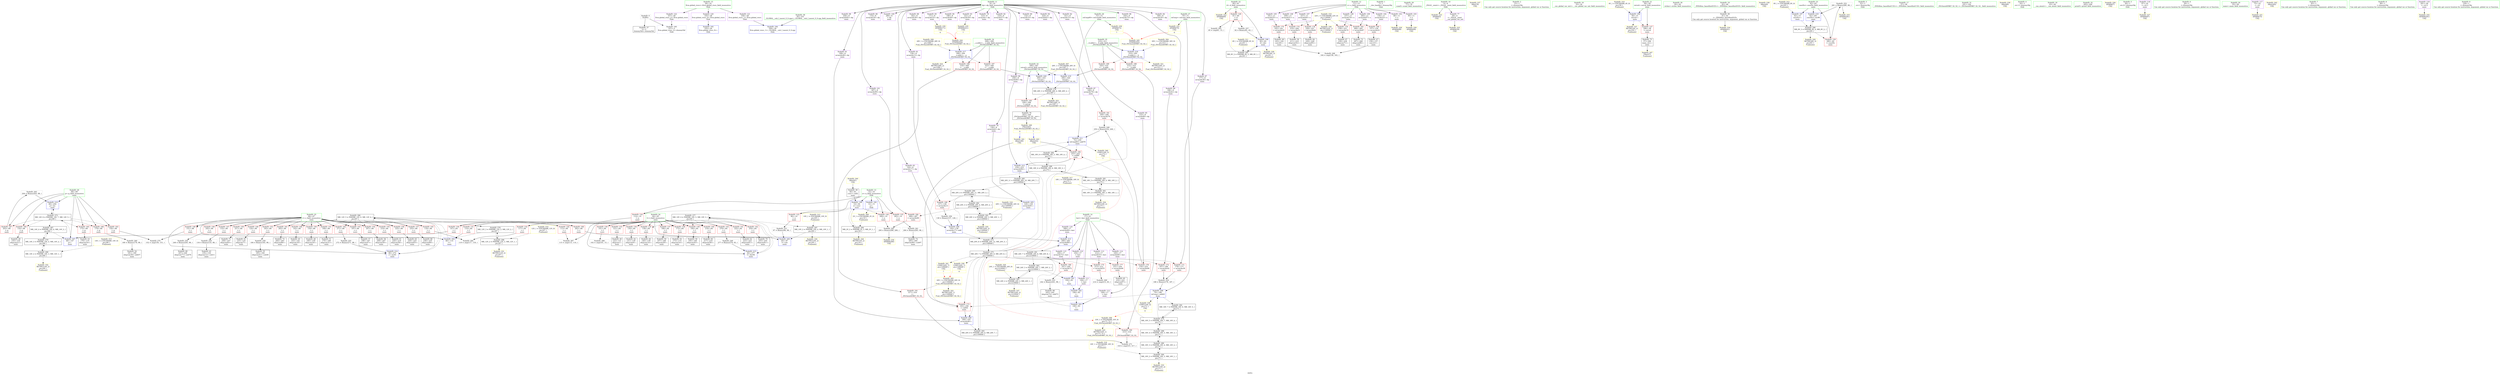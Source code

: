 digraph "SVFG" {
	label="SVFG";

	Node0x55af554c8840 [shape=record,color=grey,label="{NodeID: 0\nNullPtr}"];
	Node0x55af554c8840 -> Node0x55af554eb4c0[style=solid];
	Node0x55af554c8840 -> Node0x55af554ef830[style=solid];
	Node0x55af554fbc30 [shape=record,color=grey,label="{NodeID: 263\n204 = Binary(203, 98, )\n}"];
	Node0x55af554fbc30 -> Node0x55af554f0490[style=solid];
	Node0x55af554f4a20 [shape=record,color=red,label="{NodeID: 180\n241\<--240\n\<--arrayidx72\nmain\n}"];
	Node0x55af554f4a20 -> Node0x55af554fad30[style=solid];
	Node0x55af554ebee0 [shape=record,color=purple,label="{NodeID: 97\n248\<--8\narrayidx78\<--dp\nmain\n}"];
	Node0x55af554ebee0 -> Node0x55af554f4af0[style=solid];
	Node0x55af554ea150 [shape=record,color=green,label="{NodeID: 14\n17\<--21\nlast\<--last_field_insensitive\nGlob }"];
	Node0x55af554ea150 -> Node0x55af554ec970[style=solid];
	Node0x55af554ea150 -> Node0x55af554eca40[style=solid];
	Node0x55af554ea150 -> Node0x55af554ecb10[style=solid];
	Node0x55af554ea150 -> Node0x55af554ecbe0[style=solid];
	Node0x55af554ea150 -> Node0x55af554eccb0[style=solid];
	Node0x55af554ea150 -> Node0x55af554ecd80[style=solid];
	Node0x55af554ea150 -> Node0x55af554f1590[style=solid];
	Node0x55af555079e0 [shape=record,color=black,label="{NodeID: 277\nMR_10V_4 = PHI(MR_10V_5, MR_10V_3, )\npts\{65 \}\n}"];
	Node0x55af555079e0 -> Node0x55af554f2180[style=dashed];
	Node0x55af555079e0 -> Node0x55af554f2250[style=dashed];
	Node0x55af555079e0 -> Node0x55af554f2320[style=dashed];
	Node0x55af555079e0 -> Node0x55af554f23f0[style=dashed];
	Node0x55af555079e0 -> Node0x55af554f24c0[style=dashed];
	Node0x55af555079e0 -> Node0x55af554f2590[style=dashed];
	Node0x55af555079e0 -> Node0x55af554f2660[style=dashed];
	Node0x55af555079e0 -> Node0x55af554f2730[style=dashed];
	Node0x55af555079e0 -> Node0x55af554f2800[style=dashed];
	Node0x55af555079e0 -> Node0x55af554f28d0[style=dashed];
	Node0x55af555079e0 -> Node0x55af554f29a0[style=dashed];
	Node0x55af555079e0 -> Node0x55af554f2a70[style=dashed];
	Node0x55af555079e0 -> Node0x55af554f2b40[style=dashed];
	Node0x55af555079e0 -> Node0x55af554f2c10[style=dashed];
	Node0x55af555079e0 -> Node0x55af554f08a0[style=dashed];
	Node0x55af555079e0 -> Node0x55af5550e1e0[style=dashed];
	Node0x55af554ef730 [shape=record,color=blue,label="{NodeID: 194\n336\<--30\nllvm.global_ctors_1\<--_GLOBAL__sub_I_meret_0_0.cpp\nGlob }"];
	Node0x55af554eca40 [shape=record,color=purple,label="{NodeID: 111\n106\<--17\n\<--last\nmain\n}"];
	Node0x55af554eca40 -> Node0x55af554efe10[style=solid];
	Node0x55af554eac80 [shape=record,color=green,label="{NodeID: 28\n72\<--73\nref.tmp60\<--ref.tmp60_field_insensitive\nmain\n}"];
	Node0x55af554eac80 -> Node0x55af554f0560[style=solid];
	Node0x55af554eac80 -> Node0x55af554f9860[style=solid];
	Node0x55af5550bfe0 [shape=record,color=black,label="{NodeID: 291\nMR_24V_7 = PHI(MR_24V_8, MR_24V_6, )\npts\{210000 \}\n}"];
	Node0x55af5550bfe0 -> Node0x55af554f4610[style=dashed];
	Node0x55af5550bfe0 -> Node0x55af554f47b0[style=dashed];
	Node0x55af5550bfe0 -> Node0x55af554f4a20[style=dashed];
	Node0x55af5550bfe0 -> Node0x55af554f0700[style=dashed];
	Node0x55af5550bfe0 -> Node0x55af555097e0[style=dashed];
	Node0x55af554f02f0 [shape=record,color=blue,label="{NodeID: 208\n70\<--188\nref.tmp\<--add43\nmain\n}"];
	Node0x55af554f02f0 -> Node0x55af554f4470[style=dashed];
	Node0x55af554f02f0 -> Node0x55af5550c4e0[style=dashed];
	Node0x55af554f02f0 -> Node0x55af55513780[style=dashed];
	Node0x55af554f1d70 [shape=record,color=red,label="{NodeID: 125\n283\<--14\n\<--n\nmain\n}"];
	Node0x55af554f1d70 -> Node0x55af554fb930[style=solid];
	Node0x55af554eb930 [shape=record,color=black,label="{NodeID: 42\n131\<--130\nidxprom9\<--\nmain\n}"];
	Node0x55af55511000 [shape=record,color=yellow,style=double,label="{NodeID: 305\n20V_1 = ENCHI(MR_20V_0)\npts\{100000 \}\nFun[_ZSt3minIiERKT_S2_S2_]}"];
	Node0x55af55511000 -> Node0x55af554f5310[style=dashed];
	Node0x55af55511000 -> Node0x55af55512950[style=dashed];
	Node0x55af554f0e50 [shape=record,color=yellow,style=double,label="{NodeID: 222\nAPARM(60)\nCS[]}"];
	Node0x55af554f28d0 [shape=record,color=red,label="{NodeID: 139\n194\<--64\n\<--l\nmain\n}"];
	Node0x55af554f28d0 -> Node0x55af554ed4b0[style=solid];
	Node0x55af554ed4b0 [shape=record,color=black,label="{NodeID: 56\n195\<--194\nidxprom45\<--\nmain\n}"];
	Node0x55af55511c70 [shape=record,color=yellow,style=double,label="{NodeID: 319\n22V_1 = ENCHI(MR_22V_0)\npts\{130000 \}\nFun[main]}"];
	Node0x55af55511c70 -> Node0x55af554f4130[style=dashed];
	Node0x55af55511c70 -> Node0x55af554f4200[style=dashed];
	Node0x55af55511c70 -> Node0x55af554f4540[style=dashed];
	Node0x55af55511c70 -> Node0x55af554f46e0[style=dashed];
	Node0x55af55511c70 -> Node0x55af554f4950[style=dashed];
	Node0x55af55511c70 -> Node0x55af554f4c90[style=dashed];
	Node0x55af55511c70 -> Node0x55af555135c0[style=dashed];
	Node0x55af554f9860 [shape=record,color=yellow,style=double,label="{NodeID: 236\nAPARM(72)\nCS[]|{<s0>7}}"];
	Node0x55af554f9860:s0 -> Node0x55af554f9ea0[style=solid,color=red];
	Node0x55af554f3430 [shape=record,color=red,label="{NodeID: 153\n197\<--66\n\<--r\nmain\n}"];
	Node0x55af554f3430 -> Node0x55af554ed580[style=solid];
	Node0x55af554ee010 [shape=record,color=black,label="{NodeID: 70\n255\<--254\nidxprom81\<--\nmain\n}"];
	Node0x55af55513320 [shape=record,color=yellow,style=double,label="{NodeID: 333\nRETMU(16V_2)\npts\{71 \}\nFun[main]}"];
	Node0x55af554fa8b0 [shape=record,color=grey,label="{NodeID: 250\n246 = Binary(245, 98, )\n}"];
	Node0x55af554fa8b0 -> Node0x55af554edf40[style=solid];
	Node0x55af554f3f90 [shape=record,color=red,label="{NodeID: 167\n203\<--68\n\<--p\nmain\n}"];
	Node0x55af554f3f90 -> Node0x55af554fbc30[style=solid];
	Node0x55af554eeb70 [shape=record,color=purple,label="{NodeID: 84\n168\<--8\narrayidx30\<--dp\nmain\n}"];
	Node0x55af554cca60 [shape=record,color=green,label="{NodeID: 1\n7\<--1\n__dso_handle\<--dummyObj\nGlob }"];
	Node0x55af554fbdb0 [shape=record,color=grey,label="{NodeID: 264\n119 = cmp(117, 118, )\n}"];
	Node0x55af554f4af0 [shape=record,color=red,label="{NodeID: 181\n249\<--248\n\<--arrayidx78\nmain\n}"];
	Node0x55af554f4af0 -> Node0x55af554fa5b0[style=solid];
	Node0x55af554ebfb0 [shape=record,color=purple,label="{NodeID: 98\n256\<--8\narrayidx82\<--dp\nmain\n}"];
	Node0x55af554ea1e0 [shape=record,color=green,label="{NodeID: 15\n28\<--32\nllvm.global_ctors\<--llvm.global_ctors_field_insensitive\nGlob }"];
	Node0x55af554ea1e0 -> Node0x55af554f18d0[style=solid];
	Node0x55af554ea1e0 -> Node0x55af554f19d0[style=solid];
	Node0x55af554ea1e0 -> Node0x55af554f1ad0[style=solid];
	Node0x55af55507ee0 [shape=record,color=black,label="{NodeID: 278\nMR_12V_3 = PHI(MR_12V_5, MR_12V_2, )\npts\{67 \}\n}"];
	Node0x55af55507ee0 -> Node0x55af554effb0[style=dashed];
	Node0x55af55507ee0 -> Node0x55af5550e6e0[style=dashed];
	Node0x55af554ef830 [shape=record,color=blue, style = dotted,label="{NodeID: 195\n337\<--3\nllvm.global_ctors_2\<--dummyVal\nGlob }"];
	Node0x55af554ecb10 [shape=record,color=purple,label="{NodeID: 112\n108\<--17\n\<--last\nmain\n}"];
	Node0x55af554ecb10 -> Node0x55af554efee0[style=solid];
	Node0x55af554ead50 [shape=record,color=green,label="{NodeID: 29\n77\<--78\nscanf\<--scanf_field_insensitive\n}"];
	Node0x55af5550c4e0 [shape=record,color=black,label="{NodeID: 292\nMR_16V_7 = PHI(MR_16V_6, MR_16V_5, )\npts\{71 \}\n}"];
	Node0x55af5550c4e0 -> Node0x55af55506ae0[style=dashed];
	Node0x55af554f03c0 [shape=record,color=blue,label="{NodeID: 209\n199\<--193\narrayidx48\<--\nmain\n}"];
	Node0x55af554f03c0 -> Node0x55af5550c9e0[style=dashed];
	Node0x55af554f1e40 [shape=record,color=red,label="{NodeID: 126\n289\<--14\n\<--n\nmain\n}"];
	Node0x55af554f1e40 -> Node0x55af554fbab0[style=solid];
	Node0x55af554eba00 [shape=record,color=black,label="{NodeID: 43\n135\<--134\nidxprom12\<--sub11\nmain\n}"];
	Node0x55af555110e0 [shape=record,color=yellow,style=double,label="{NodeID: 306\n33V_1 = ENCHI(MR_33V_0)\npts\{71 73 \}\nFun[_ZSt3minIiERKT_S2_S2_]}"];
	Node0x55af555110e0 -> Node0x55af554f5240[style=dashed];
	Node0x55af555110e0 -> Node0x55af55512bf0[style=dashed];
	Node0x55af554f0f20 [shape=record,color=yellow,style=double,label="{NodeID: 223\nAPARM(4)\nCS[]}"];
	Node0x55af554f29a0 [shape=record,color=red,label="{NodeID: 140\n216\<--64\n\<--l\nmain\n}"];
	Node0x55af554f29a0 -> Node0x55af554ed7f0[style=solid];
	Node0x55af554ed580 [shape=record,color=black,label="{NodeID: 57\n198\<--197\nidxprom47\<--\nmain\n}"];
	Node0x55af55511d50 [shape=record,color=yellow,style=double,label="{NodeID: 320\n24V_1 = ENCHI(MR_24V_0)\npts\{210000 \}\nFun[main]}"];
	Node0x55af55511d50 -> Node0x55af5550ffe0[style=dashed];
	Node0x55af554f9930 [shape=record,color=yellow,style=double,label="{NodeID: 237\nARet(76)\nCS[]}"];
	Node0x55af554f3500 [shape=record,color=red,label="{NodeID: 154\n207\<--66\n\<--r\nmain\n}"];
	Node0x55af554f3500 -> Node0x55af554ed650[style=solid];
	Node0x55af554ee0e0 [shape=record,color=black,label="{NodeID: 71\n258\<--257\nidxprom83\<--\nmain\n}"];
	Node0x55af55513400 [shape=record,color=yellow,style=double,label="{NodeID: 334\nRETMU(18V_2)\npts\{73 \}\nFun[main]}"];
	Node0x55af554faa30 [shape=record,color=grey,label="{NodeID: 251\n97 = Binary(96, 98, )\n}"];
	Node0x55af554faa30 -> Node0x55af554efc70[style=solid];
	Node0x55af554f4060 [shape=record,color=red,label="{NodeID: 168\n137\<--136\n\<--arrayidx13\nmain\n}"];
	Node0x55af554f4060 -> Node0x55af554fb1b0[style=solid];
	Node0x55af554eec40 [shape=record,color=purple,label="{NodeID: 85\n171\<--8\narrayidx32\<--dp\nmain\n}"];
	Node0x55af554eec40 -> Node0x55af554f9400[style=solid];
	Node0x55af554ccaf0 [shape=record,color=green,label="{NodeID: 2\n15\<--1\n\<--dummyObj\nCan only get source location for instruction, argument, global var or function.}"];
	Node0x55af554fbf30 [shape=record,color=grey,label="{NodeID: 265\n85 = cmp(81, 15, )\n}"];
	Node0x55af554f4bc0 [shape=record,color=red,label="{NodeID: 182\n253\<--252\n\<--call80\nmain\n}"];
	Node0x55af554f4bc0 -> Node0x55af554f0630[style=solid];
	Node0x55af554ec080 [shape=record,color=purple,label="{NodeID: 99\n259\<--8\narrayidx84\<--dp\nmain\n}"];
	Node0x55af554ec080 -> Node0x55af554f0630[style=solid];
	Node0x55af554ea270 [shape=record,color=green,label="{NodeID: 16\n33\<--34\n__cxx_global_var_init\<--__cxx_global_var_init_field_insensitive\n}"];
	Node0x55af555083e0 [shape=record,color=black,label="{NodeID: 279\nMR_14V_3 = PHI(MR_14V_4, MR_14V_2, )\npts\{69 \}\n}"];
	Node0x55af555083e0 -> Node0x55af5550abe0[style=dashed];
	Node0x55af555083e0 -> Node0x55af5550ebe0[style=dashed];
	Node0x55af554ef930 [shape=record,color=blue,label="{NodeID: 196\n58\<--15\nretval\<--\nmain\n}"];
	Node0x55af554ef930 -> Node0x55af554f1f10[style=dashed];
	Node0x55af554ef930 -> Node0x55af55512de0[style=dashed];
	Node0x55af554ecbe0 [shape=record,color=purple,label="{NodeID: 113\n212\<--17\narrayidx53\<--last\nmain\n}"];
	Node0x55af554ecbe0 -> Node0x55af554f4610[style=solid];
	Node0x55af554eae50 [shape=record,color=green,label="{NodeID: 30\n92\<--93\nstrlen\<--strlen_field_insensitive\n}"];
	Node0x55af5550c9e0 [shape=record,color=black,label="{NodeID: 293\nMR_20V_9 = PHI(MR_20V_8, MR_20V_7, )\npts\{100000 \}\n}"];
	Node0x55af5550c9e0 -> Node0x55af55506fe0[style=dashed];
	Node0x55af554f0490 [shape=record,color=blue,label="{NodeID: 210\n68\<--204\np\<--inc\nmain\n}"];
	Node0x55af554f0490 -> Node0x55af555065e0[style=dashed];
	Node0x55af554f1f10 [shape=record,color=red,label="{NodeID: 127\n296\<--58\n\<--retval\nmain\n}"];
	Node0x55af554f1f10 -> Node0x55af554ee420[style=solid];
	Node0x55af554ebad0 [shape=record,color=black,label="{NodeID: 44\n140\<--139\nidxprom14\<--\nmain\n}"];
	Node0x55af555111c0 [shape=record,color=yellow,style=double,label="{NodeID: 307\n26V_1 = ENCHI(MR_26V_0)\npts\{307 \}\nFun[_ZSt3minIiERKT_S2_S2_]}"];
	Node0x55af555111c0 -> Node0x55af554f0be0[style=dashed];
	Node0x55af555111c0 -> Node0x55af554f0cb0[style=dashed];
	Node0x55af554f0ff0 [shape=record,color=yellow,style=double,label="{NodeID: 224\nAPARM(41)\nCS[]}"];
	Node0x55af554f2a70 [shape=record,color=red,label="{NodeID: 141\n222\<--64\n\<--l\nmain\n}"];
	Node0x55af554f2a70 -> Node0x55af554ed990[style=solid];
	Node0x55af554ed650 [shape=record,color=black,label="{NodeID: 58\n208\<--207\nidxprom50\<--\nmain\n}"];
	Node0x55af55511e30 [shape=record,color=yellow,style=double,label="{NodeID: 321\nRETMU(30V_2)\npts\{311 \}\nFun[_ZSt3minIiERKT_S2_S2_]}"];
	Node0x55af554f99c0 [shape=record,color=yellow,style=double,label="{NodeID: 238\nARet(40)\nCS[]}"];
	Node0x55af554f35d0 [shape=record,color=red,label="{NodeID: 155\n219\<--66\n\<--r\nmain\n}"];
	Node0x55af554f35d0 -> Node0x55af554ed8c0[style=solid];
	Node0x55af554ee1b0 [shape=record,color=black,label="{NodeID: 72\n264\<--263\nidxprom86\<--\nmain\n}"];
	Node0x55af555134e0 [shape=record,color=yellow,style=double,label="{NodeID: 335\nRETMU(20V_2)\npts\{100000 \}\nFun[main]}"];
	Node0x55af554fabb0 [shape=record,color=grey,label="{NodeID: 252\n281 = Binary(280, 98, )\n}"];
	Node0x55af554fabb0 -> Node0x55af554f0970[style=solid];
	Node0x55af554fabb0 -> Node0x55af554f95f0[style=solid];
	Node0x55af554f4130 [shape=record,color=red,label="{NodeID: 169\n157\<--156\n\<--arrayidx22\nmain\n}"];
	Node0x55af554f4130 -> Node0x55af554ebd40[style=solid];
	Node0x55af554eed10 [shape=record,color=purple,label="{NodeID: 86\n174\<--8\narrayidx34\<--dp\nmain\n}"];
	Node0x55af554cc880 [shape=record,color=green,label="{NodeID: 3\n22\<--1\n.str\<--dummyObj\nGlob }"];
	Node0x55af554fc0b0 [shape=record,color=grey,label="{NodeID: 266\n102 = cmp(101, 15, )\n}"];
	Node0x55af554f4c90 [shape=record,color=red,label="{NodeID: 183\n266\<--265\n\<--arrayidx87\nmain\n}"];
	Node0x55af554f4c90 -> Node0x55af554ee280[style=solid];
	Node0x55af554ec150 [shape=record,color=purple,label="{NodeID: 100\n286\<--8\n\<--dp\nmain\n}"];
	Node0x55af554ea300 [shape=record,color=green,label="{NodeID: 17\n37\<--38\n_ZNSt8ios_base4InitC1Ev\<--_ZNSt8ios_base4InitC1Ev_field_insensitive\n}"];
	Node0x55af555088e0 [shape=record,color=black,label="{NodeID: 280\nMR_16V_3 = PHI(MR_16V_4, MR_16V_2, )\npts\{71 \}\n}"];
	Node0x55af555088e0 -> Node0x55af5550b0e0[style=dashed];
	Node0x55af555088e0 -> Node0x55af5550f0e0[style=dashed];
	Node0x55af554efa00 [shape=record,color=blue,label="{NodeID: 197\n62\<--15\ncaseNo\<--\nmain\n}"];
	Node0x55af554efa00 -> Node0x55af5550dce0[style=dashed];
	Node0x55af554eccb0 [shape=record,color=purple,label="{NodeID: 114\n230\<--17\narrayidx66\<--last\nmain\n}"];
	Node0x55af554eccb0 -> Node0x55af554f47b0[style=solid];
	Node0x55af554eaf50 [shape=record,color=green,label="{NodeID: 31\n191\<--192\n_ZSt3minIiERKT_S2_S2_\<--_ZSt3minIiERKT_S2_S2__field_insensitive\n}"];
	Node0x55af5550cee0 [shape=record,color=black,label="{NodeID: 294\nMR_2V_2 = PHI(MR_2V_3, MR_2V_1, )\npts\{16 \}\n}"];
	Node0x55af5550cee0 -> Node0x55af554efba0[style=dashed];
	Node0x55af5550cee0 -> Node0x55af55512cd0[style=dashed];
	Node0x55af554f0560 [shape=record,color=blue,label="{NodeID: 211\n72\<--250\nref.tmp60\<--add79\nmain\n}"];
	Node0x55af554f0560 -> Node0x55af554f4bc0[style=dashed];
	Node0x55af554f0560 -> Node0x55af55509ce0[style=dashed];
	Node0x55af554f0560 -> Node0x55af555139c0[style=dashed];
	Node0x55af554f1fe0 [shape=record,color=red,label="{NodeID: 128\n81\<--60\n\<--d\nmain\n}"];
	Node0x55af554f1fe0 -> Node0x55af554fb330[style=solid];
	Node0x55af554f1fe0 -> Node0x55af554fbf30[style=solid];
	Node0x55af554ebba0 [shape=record,color=black,label="{NodeID: 45\n143\<--142\nidxprom16\<--\nmain\n}"];
	Node0x55af555112a0 [shape=record,color=yellow,style=double,label="{NodeID: 308\n28V_1 = ENCHI(MR_28V_0)\npts\{309 \}\nFun[_ZSt3minIiERKT_S2_S2_]}"];
	Node0x55af555112a0 -> Node0x55af554f0a40[style=dashed];
	Node0x55af554f10c0 [shape=record,color=yellow,style=double,label="{NodeID: 225\nAPARM(39)\nCS[]}"];
	Node0x55af554f2b40 [shape=record,color=red,label="{NodeID: 142\n254\<--64\n\<--l\nmain\n}"];
	Node0x55af554f2b40 -> Node0x55af554ee010[style=solid];
	Node0x55af554ed720 [shape=record,color=black,label="{NodeID: 59\n211\<--210\nidxprom52\<--\nmain\n}"];
	Node0x55af55512950 [shape=record,color=yellow,style=double,label="{NodeID: 322\nRETMU(20V_1)\npts\{100000 \}\nFun[_ZSt3minIiERKT_S2_S2_]}"];
	Node0x55af554f9a50 [shape=record,color=yellow,style=double,label="{NodeID: 239\nARet(89)\nCS[]}"];
	Node0x55af554f36a0 [shape=record,color=red,label="{NodeID: 156\n225\<--66\n\<--r\nmain\n}"];
	Node0x55af554f36a0 -> Node0x55af554eda60[style=solid];
	Node0x55af554ee280 [shape=record,color=black,label="{NodeID: 73\n267\<--266\nidxprom88\<--\nmain\n}"];
	Node0x55af555135c0 [shape=record,color=yellow,style=double,label="{NodeID: 336\nRETMU(22V_1)\npts\{130000 \}\nFun[main]}"];
	Node0x55af554fad30 [shape=record,color=grey,label="{NodeID: 253\n242 = Binary(241, 98, )\n}"];
	Node0x55af554fad30 -> Node0x55af554ede70[style=solid];
	Node0x55af554f4200 [shape=record,color=red,label="{NodeID: 170\n162\<--161\n\<--arrayidx25\nmain\n}"];
	Node0x55af554f4200 -> Node0x55af554ecf00[style=solid];
	Node0x55af554eede0 [shape=record,color=purple,label="{NodeID: 87\n177\<--8\narrayidx36\<--dp\nmain\n}"];
	Node0x55af554eede0 -> Node0x55af554f42d0[style=solid];
	Node0x55af554cc910 [shape=record,color=green,label="{NodeID: 4\n24\<--1\n.str.1\<--dummyObj\nGlob }"];
	Node0x55af554fc230 [shape=record,color=grey,label="{NodeID: 267\n115 = cmp(113, 114, )\n}"];
	Node0x55af554f4d60 [shape=record,color=red,label="{NodeID: 184\n288\<--287\n\<--arrayidx99\nmain\n}"];
	Node0x55af554f4d60 -> Node0x55af554fbab0[style=solid];
	Node0x55af554ec220 [shape=record,color=purple,label="{NodeID: 101\n287\<--8\narrayidx99\<--dp\nmain\n}"];
	Node0x55af554ec220 -> Node0x55af554f4d60[style=solid];
	Node0x55af554ea3d0 [shape=record,color=green,label="{NodeID: 18\n43\<--44\n__cxa_atexit\<--__cxa_atexit_field_insensitive\n}"];
	Node0x55af55508de0 [shape=record,color=black,label="{NodeID: 281\nMR_18V_3 = PHI(MR_18V_4, MR_18V_2, )\npts\{73 \}\n}"];
	Node0x55af55508de0 -> Node0x55af5550b5e0[style=dashed];
	Node0x55af55508de0 -> Node0x55af5550f5e0[style=dashed];
	Node0x55af554efad0 [shape=record,color=blue,label="{NodeID: 198\n60\<--82\nd\<--dec\nmain\n}"];
	Node0x55af554efad0 -> Node0x55af5550dbf0[style=dashed];
	Node0x55af554efad0 -> Node0x55af55512ec0[style=dashed];
	Node0x55af554ecd80 [shape=record,color=purple,label="{NodeID: 115\n240\<--17\narrayidx72\<--last\nmain\n}"];
	Node0x55af554ecd80 -> Node0x55af554f4a20[style=solid];
	Node0x55af554eb050 [shape=record,color=green,label="{NodeID: 32\n293\<--294\nprintf\<--printf_field_insensitive\n}"];
	Node0x55af5550dbf0 [shape=record,color=black,label="{NodeID: 295\nMR_6V_2 = PHI(MR_6V_3, MR_6V_1, )\npts\{61 \}\n}"];
	Node0x55af5550dbf0 -> Node0x55af554f1fe0[style=dashed];
	Node0x55af5550dbf0 -> Node0x55af554efad0[style=dashed];
	Node0x55af554f0630 [shape=record,color=blue,label="{NodeID: 212\n259\<--253\narrayidx84\<--\nmain\n}"];
	Node0x55af554f0630 -> Node0x55af5550a1e0[style=dashed];
	Node0x55af554f20b0 [shape=record,color=red,label="{NodeID: 129\n280\<--62\n\<--caseNo\nmain\n}"];
	Node0x55af554f20b0 -> Node0x55af554fabb0[style=solid];
	Node0x55af554ebc70 [shape=record,color=black,label="{NodeID: 46\n155\<--154\nidxprom21\<--\nmain\n}"];
	Node0x55af55511380 [shape=record,color=yellow,style=double,label="{NodeID: 309\n2V_1 = ENCHI(MR_2V_0)\npts\{16 \}\nFun[main]}"];
	Node0x55af55511380 -> Node0x55af5550cee0[style=dashed];
	Node0x55af554f1190 [shape=record,color=yellow,style=double,label="{NodeID: 226\nAPARM(7)\nCS[]}"];
	Node0x55af554f2c10 [shape=record,color=red,label="{NodeID: 143\n276\<--64\n\<--l\nmain\n}"];
	Node0x55af554f2c10 -> Node0x55af554fa730[style=solid];
	Node0x55af554ed7f0 [shape=record,color=black,label="{NodeID: 60\n217\<--216\nidxprom56\<--\nmain\n}"];
	Node0x55af55512a30 [shape=record,color=yellow,style=double,label="{NodeID: 323\nRETMU(26V_3)\npts\{307 \}\nFun[_ZSt3minIiERKT_S2_S2_]}"];
	Node0x55af554f9ae0 [shape=record,color=yellow,style=double,label="{NodeID: 240\nARet(91)\nCS[]}"];
	Node0x55af554f9ae0 -> Node0x55af554eb6c0[style=solid];
	Node0x55af554f3770 [shape=record,color=red,label="{NodeID: 157\n235\<--66\n\<--r\nmain\n}"];
	Node0x55af554f3770 -> Node0x55af554edcd0[style=solid];
	Node0x55af554ee350 [shape=record,color=black,label="{NodeID: 74\n285\<--284\nidxprom98\<--sub97\nmain\n}"];
	Node0x55af555136a0 [shape=record,color=yellow,style=double,label="{NodeID: 337\nRETMU(24V_2)\npts\{210000 \}\nFun[main]}"];
	Node0x55af554faeb0 [shape=record,color=grey,label="{NodeID: 254\n188 = Binary(178, 187, )\n}"];
	Node0x55af554faeb0 -> Node0x55af554f02f0[style=solid];
	Node0x55af554f42d0 [shape=record,color=red,label="{NodeID: 171\n178\<--177\n\<--arrayidx36\nmain\n}"];
	Node0x55af554f42d0 -> Node0x55af554faeb0[style=solid];
	Node0x55af554eeeb0 [shape=record,color=purple,label="{NodeID: 88\n182\<--8\narrayidx39\<--dp\nmain\n}"];
	Node0x55af554ccbb0 [shape=record,color=green,label="{NodeID: 5\n26\<--1\n.str.2\<--dummyObj\nGlob }"];
	Node0x55af554fc3b0 [shape=record,color=grey,label="{NodeID: 268\n164 = cmp(158, 163, )\n}"];
	Node0x55af554f4e30 [shape=record,color=red,label="{NodeID: 185\n326\<--306\n\<--retval\n_ZSt3minIiERKT_S2_S2_\n}"];
	Node0x55af554f4e30 -> Node0x55af554ee4f0[style=solid];
	Node0x55af554ec2f0 [shape=record,color=purple,label="{NodeID: 102\n88\<--11\n\<--s\nmain\n}"];
	Node0x55af554ec2f0 -> Node0x55af554f1330[style=solid];
	Node0x55af554ea4d0 [shape=record,color=green,label="{NodeID: 19\n42\<--48\n_ZNSt8ios_base4InitD1Ev\<--_ZNSt8ios_base4InitD1Ev_field_insensitive\n}"];
	Node0x55af554ea4d0 -> Node0x55af554eb5c0[style=solid];
	Node0x55af555092e0 [shape=record,color=black,label="{NodeID: 282\nMR_20V_3 = PHI(MR_20V_4, MR_20V_2, )\npts\{100000 \}\n}"];
	Node0x55af555092e0 -> Node0x55af554f4d60[style=dashed];
	Node0x55af555092e0 -> Node0x55af5550bae0[style=dashed];
	Node0x55af555092e0 -> Node0x55af5550fae0[style=dashed];
	Node0x55af554efba0 [shape=record,color=blue,label="{NodeID: 199\n14\<--94\nn\<--conv\nmain\n}"];
	Node0x55af554efba0 -> Node0x55af554f1bd0[style=dashed];
	Node0x55af554efba0 -> Node0x55af554f1ca0[style=dashed];
	Node0x55af554efba0 -> Node0x55af554f1d70[style=dashed];
	Node0x55af554efba0 -> Node0x55af554f1e40[style=dashed];
	Node0x55af554efba0 -> Node0x55af5550cee0[style=dashed];
	Node0x55af554f1590 [shape=record,color=purple,label="{NodeID: 116\n268\<--17\narrayidx89\<--last\nmain\n}"];
	Node0x55af554f1590 -> Node0x55af554f0700[style=solid];
	Node0x55af554eb150 [shape=record,color=green,label="{NodeID: 33\n306\<--307\nretval\<--retval_field_insensitive\n_ZSt3minIiERKT_S2_S2_\n}"];
	Node0x55af554eb150 -> Node0x55af554f4e30[style=solid];
	Node0x55af554eb150 -> Node0x55af554f0be0[style=solid];
	Node0x55af554eb150 -> Node0x55af554f0cb0[style=solid];
	Node0x55af5550dce0 [shape=record,color=black,label="{NodeID: 296\nMR_8V_3 = PHI(MR_8V_4, MR_8V_2, )\npts\{63 \}\n}"];
	Node0x55af5550dce0 -> Node0x55af554f20b0[style=dashed];
	Node0x55af5550dce0 -> Node0x55af554f0970[style=dashed];
	Node0x55af5550dce0 -> Node0x55af55512fa0[style=dashed];
	Node0x55af554f0700 [shape=record,color=blue,label="{NodeID: 213\n268\<--262\narrayidx89\<--\nmain\n}"];
	Node0x55af554f0700 -> Node0x55af5550bfe0[style=dashed];
	Node0x55af554f2180 [shape=record,color=red,label="{NodeID: 130\n101\<--64\n\<--l\nmain\n}"];
	Node0x55af554f2180 -> Node0x55af554fc0b0[style=solid];
	Node0x55af554ebd40 [shape=record,color=black,label="{NodeID: 47\n158\<--157\nconv23\<--\nmain\n}"];
	Node0x55af554ebd40 -> Node0x55af554fc3b0[style=solid];
	Node0x55af55511490 [shape=record,color=yellow,style=double,label="{NodeID: 310\n4V_1 = ENCHI(MR_4V_0)\npts\{59 \}\nFun[main]}"];
	Node0x55af55511490 -> Node0x55af554ef930[style=dashed];
	Node0x55af554f1260 [shape=record,color=yellow,style=double,label="{NodeID: 227\nAPARM(87)\nCS[]}"];
	Node0x55af554f2ce0 [shape=record,color=red,label="{NodeID: 144\n113\<--66\n\<--r\nmain\n}"];
	Node0x55af554f2ce0 -> Node0x55af554fc230[style=solid];
	Node0x55af554ed8c0 [shape=record,color=black,label="{NodeID: 61\n220\<--219\nidxprom58\<--\nmain\n}"];
	Node0x55af55512b10 [shape=record,color=yellow,style=double,label="{NodeID: 324\nRETMU(28V_2)\npts\{309 \}\nFun[_ZSt3minIiERKT_S2_S2_]}"];
	Node0x55af554f9b70 [shape=record,color=yellow,style=double,label="{NodeID: 241\nARet(190)\nCS[]}"];
	Node0x55af554f9b70 -> Node0x55af554f4470[style=solid];
	Node0x55af554f3840 [shape=record,color=red,label="{NodeID: 158\n245\<--66\n\<--r\nmain\n}"];
	Node0x55af554f3840 -> Node0x55af554fa8b0[style=solid];
	Node0x55af554ee420 [shape=record,color=black,label="{NodeID: 75\n57\<--296\nmain_ret\<--\nmain\n}"];
	Node0x55af554ee420 -> Node0x55af554fa4f0[style=solid];
	Node0x55af55513780 [shape=record,color=yellow,style=double,label="{NodeID: 338\nCSMU(16V_6)\npts\{71 \}\nCS[]|{<s0>6}}"];
	Node0x55af55513780:s0 -> Node0x55af555110e0[style=dashed,color=red];
	Node0x55af554fb030 [shape=record,color=grey,label="{NodeID: 255\n272 = Binary(271, 98, )\n}"];
	Node0x55af554fb030 -> Node0x55af554f07d0[style=solid];
	Node0x55af554f43a0 [shape=record,color=red,label="{NodeID: 172\n187\<--186\n\<--arrayidx42\nmain\n}"];
	Node0x55af554f43a0 -> Node0x55af554faeb0[style=solid];
	Node0x55af554eef80 [shape=record,color=purple,label="{NodeID: 89\n186\<--8\narrayidx42\<--dp\nmain\n}"];
	Node0x55af554eef80 -> Node0x55af554f43a0[style=solid];
	Node0x55af554ccc40 [shape=record,color=green,label="{NodeID: 6\n29\<--1\n\<--dummyObj\nCan only get source location for instruction, argument, global var or function.}"];
	Node0x55af554fc530 [shape=record,color=grey,label="{NodeID: 269\n214 = cmp(213, 83, )\n}"];
	Node0x55af554f4f00 [shape=record,color=red,label="{NodeID: 186\n316\<--308\n\<--__a.addr\n_ZSt3minIiERKT_S2_S2_\n}"];
	Node0x55af554f4f00 -> Node0x55af554f5310[style=solid];
	Node0x55af554ec3c0 [shape=record,color=purple,label="{NodeID: 103\n90\<--11\n\<--s\nmain\n}"];
	Node0x55af554ec3c0 -> Node0x55af554f1400[style=solid];
	Node0x55af554ea5d0 [shape=record,color=green,label="{NodeID: 20\n55\<--56\nmain\<--main_field_insensitive\n}"];
	Node0x55af555097e0 [shape=record,color=black,label="{NodeID: 283\nMR_24V_3 = PHI(MR_24V_7, MR_24V_2, )\npts\{210000 \}\n}"];
	Node0x55af555097e0 -> Node0x55af554efd40[style=dashed];
	Node0x55af555097e0 -> Node0x55af5550ffe0[style=dashed];
	Node0x55af554efc70 [shape=record,color=blue,label="{NodeID: 200\n64\<--97\nl\<--sub\nmain\n}"];
	Node0x55af554efc70 -> Node0x55af555079e0[style=dashed];
	Node0x55af554f1660 [shape=record,color=purple,label="{NodeID: 117\n75\<--22\n\<--.str\nmain\n}"];
	Node0x55af554f1660 -> Node0x55af554f0d80[style=solid];
	Node0x55af554eb220 [shape=record,color=green,label="{NodeID: 34\n308\<--309\n__a.addr\<--__a.addr_field_insensitive\n_ZSt3minIiERKT_S2_S2_\n}"];
	Node0x55af554eb220 -> Node0x55af554f4f00[style=solid];
	Node0x55af554eb220 -> Node0x55af554f4fd0[style=solid];
	Node0x55af554eb220 -> Node0x55af554f0a40[style=solid];
	Node0x55af5550e1e0 [shape=record,color=black,label="{NodeID: 297\nMR_10V_2 = PHI(MR_10V_4, MR_10V_1, )\npts\{65 \}\n}"];
	Node0x55af5550e1e0 -> Node0x55af554efc70[style=dashed];
	Node0x55af5550e1e0 -> Node0x55af55513080[style=dashed];
	Node0x55af554f07d0 [shape=record,color=blue,label="{NodeID: 214\n66\<--272\nr\<--inc91\nmain\n}"];
	Node0x55af554f07d0 -> Node0x55af5550a6e0[style=dashed];
	Node0x55af554f2250 [shape=record,color=red,label="{NodeID: 131\n110\<--64\n\<--l\nmain\n}"];
	Node0x55af554f2250 -> Node0x55af554effb0[style=solid];
	Node0x55af554ece30 [shape=record,color=black,label="{NodeID: 48\n160\<--159\nidxprom24\<--\nmain\n}"];
	Node0x55af55511570 [shape=record,color=yellow,style=double,label="{NodeID: 311\n6V_1 = ENCHI(MR_6V_0)\npts\{61 \}\nFun[main]}"];
	Node0x55af55511570 -> Node0x55af5550dbf0[style=dashed];
	Node0x55af554f1330 [shape=record,color=yellow,style=double,label="{NodeID: 228\nAPARM(88)\nCS[]}"];
	Node0x55af554f2db0 [shape=record,color=red,label="{NodeID: 145\n118\<--66\n\<--r\nmain\n}"];
	Node0x55af554f2db0 -> Node0x55af554fbdb0[style=solid];
	Node0x55af554ed990 [shape=record,color=black,label="{NodeID: 62\n223\<--222\nidxprom61\<--\nmain\n}"];
	Node0x55af55512bf0 [shape=record,color=yellow,style=double,label="{NodeID: 325\nRETMU(33V_1)\npts\{71 73 \}\nFun[_ZSt3minIiERKT_S2_S2_]}"];
	Node0x55af554f9c00 [shape=record,color=yellow,style=double,label="{NodeID: 242\nARet(292)\nCS[]}"];
	Node0x55af554f3910 [shape=record,color=red,label="{NodeID: 159\n257\<--66\n\<--r\nmain\n}"];
	Node0x55af554f3910 -> Node0x55af554ee0e0[style=solid];
	Node0x55af554ee4f0 [shape=record,color=black,label="{NodeID: 76\n303\<--326\n_ZSt3minIiERKT_S2_S2__ret\<--\n_ZSt3minIiERKT_S2_S2_\n}"];
	Node0x55af554ee4f0 -> Node0x55af554f9fc0[style=solid];
	Node0x55af555138e0 [shape=record,color=yellow,style=double,label="{NodeID: 339\nCSMU(20V_7)\npts\{100000 \}\nCS[]|{<s0>6}}"];
	Node0x55af555138e0:s0 -> Node0x55af55511000[style=dashed,color=red];
	Node0x55af554fb1b0 [shape=record,color=grey,label="{NodeID: 256\n138 = Binary(137, 128, )\n}"];
	Node0x55af554fb1b0 -> Node0x55af554f0150[style=solid];
	Node0x55af554f4470 [shape=record,color=red,label="{NodeID: 173\n193\<--190\n\<--call44\nmain\n}"];
	Node0x55af554f4470 -> Node0x55af554f03c0[style=solid];
	Node0x55af554ef050 [shape=record,color=purple,label="{NodeID: 90\n196\<--8\narrayidx46\<--dp\nmain\n}"];
	Node0x55af554cccd0 [shape=record,color=green,label="{NodeID: 7\n83\<--1\n\<--dummyObj\nCan only get source location for instruction, argument, global var or function.}"];
	Node0x55af554fc6b0 [shape=record,color=grey,label="{NodeID: 270\n152 = cmp(150, 151, )\n}"];
	Node0x55af554f4fd0 [shape=record,color=red,label="{NodeID: 187\n323\<--308\n\<--__a.addr\n_ZSt3minIiERKT_S2_S2_\n}"];
	Node0x55af554f4fd0 -> Node0x55af554f0cb0[style=solid];
	Node0x55af554ec490 [shape=record,color=purple,label="{NodeID: 104\n156\<--11\narrayidx22\<--s\nmain\n}"];
	Node0x55af554ec490 -> Node0x55af554f4130[style=solid];
	Node0x55af554ea6d0 [shape=record,color=green,label="{NodeID: 21\n58\<--59\nretval\<--retval_field_insensitive\nmain\n}"];
	Node0x55af554ea6d0 -> Node0x55af554f1f10[style=solid];
	Node0x55af554ea6d0 -> Node0x55af554ef930[style=solid];
	Node0x55af55509ce0 [shape=record,color=black,label="{NodeID: 284\nMR_18V_6 = PHI(MR_18V_5, MR_18V_4, )\npts\{73 \}\n}"];
	Node0x55af55509ce0 -> Node0x55af5550b5e0[style=dashed];
	Node0x55af554efd40 [shape=record,color=blue,label="{NodeID: 201\n104\<--83\n\<--\nmain\n}"];
	Node0x55af554efd40 -> Node0x55af554efe10[style=dashed];
	Node0x55af554f1730 [shape=record,color=purple,label="{NodeID: 118\n87\<--24\n\<--.str.1\nmain\n}"];
	Node0x55af554f1730 -> Node0x55af554f1260[style=solid];
	Node0x55af554eb2f0 [shape=record,color=green,label="{NodeID: 35\n310\<--311\n__b.addr\<--__b.addr_field_insensitive\n_ZSt3minIiERKT_S2_S2_\n}"];
	Node0x55af554eb2f0 -> Node0x55af554f50a0[style=solid];
	Node0x55af554eb2f0 -> Node0x55af554f5170[style=solid];
	Node0x55af554eb2f0 -> Node0x55af554f0b10[style=solid];
	Node0x55af5550e6e0 [shape=record,color=black,label="{NodeID: 298\nMR_12V_2 = PHI(MR_12V_3, MR_12V_1, )\npts\{67 \}\n}"];
	Node0x55af5550e6e0 -> Node0x55af55507ee0[style=dashed];
	Node0x55af5550e6e0 -> Node0x55af55513160[style=dashed];
	Node0x55af554f08a0 [shape=record,color=blue,label="{NodeID: 215\n64\<--277\nl\<--dec94\nmain\n}"];
	Node0x55af554f08a0 -> Node0x55af555079e0[style=dashed];
	Node0x55af554f2320 [shape=record,color=red,label="{NodeID: 132\n117\<--64\n\<--l\nmain\n}"];
	Node0x55af554f2320 -> Node0x55af554fbdb0[style=solid];
	Node0x55af554ecf00 [shape=record,color=black,label="{NodeID: 49\n163\<--162\nconv26\<--\nmain\n}"];
	Node0x55af554ecf00 -> Node0x55af554fc3b0[style=solid];
	Node0x55af55511650 [shape=record,color=yellow,style=double,label="{NodeID: 312\n8V_1 = ENCHI(MR_8V_0)\npts\{63 \}\nFun[main]}"];
	Node0x55af55511650 -> Node0x55af554efa00[style=dashed];
	Node0x55af554f1400 [shape=record,color=yellow,style=double,label="{NodeID: 229\nAPARM(90)\nCS[]}"];
	Node0x55af554f2e80 [shape=record,color=red,label="{NodeID: 146\n124\<--66\n\<--r\nmain\n}"];
	Node0x55af554f2e80 -> Node0x55af554eb860[style=solid];
	Node0x55af554eda60 [shape=record,color=black,label="{NodeID: 63\n226\<--225\nidxprom63\<--\nmain\n}"];
	Node0x55af55512cd0 [shape=record,color=yellow,style=double,label="{NodeID: 326\nRETMU(2V_2)\npts\{16 \}\nFun[main]}"];
	Node0x55af554f9c90 [shape=record,color=yellow,style=double,label="{NodeID: 243\nARet(252)\nCS[]}"];
	Node0x55af554f9c90 -> Node0x55af554f4bc0[style=solid];
	Node0x55af554f39e0 [shape=record,color=red,label="{NodeID: 160\n262\<--66\n\<--r\nmain\n}"];
	Node0x55af554f39e0 -> Node0x55af554f0700[style=solid];
	Node0x55af554ee5c0 [shape=record,color=purple,label="{NodeID: 77\n39\<--4\n\<--_ZStL8__ioinit\n__cxx_global_var_init\n}"];
	Node0x55af554ee5c0 -> Node0x55af554f10c0[style=solid];
	Node0x55af555139c0 [shape=record,color=yellow,style=double,label="{NodeID: 340\nCSMU(18V_5)\npts\{73 \}\nCS[]|{<s0>7}}"];
	Node0x55af555139c0:s0 -> Node0x55af555110e0[style=dashed,color=red];
	Node0x55af554fb330 [shape=record,color=grey,label="{NodeID: 257\n82 = Binary(81, 83, )\n}"];
	Node0x55af554fb330 -> Node0x55af554efad0[style=solid];
	Node0x55af554f4540 [shape=record,color=red,label="{NodeID: 174\n210\<--209\n\<--arrayidx51\nmain\n}"];
	Node0x55af554f4540 -> Node0x55af554ed720[style=solid];
	Node0x55af554ef120 [shape=record,color=purple,label="{NodeID: 91\n199\<--8\narrayidx48\<--dp\nmain\n}"];
	Node0x55af554ef120 -> Node0x55af554f03c0[style=solid];
	Node0x55af554ccd60 [shape=record,color=green,label="{NodeID: 8\n98\<--1\n\<--dummyObj\nCan only get source location for instruction, argument, global var or function.}"];
	Node0x55af554fc830 [shape=record,color=grey,label="{NodeID: 271\n318 = cmp(315, 317, )\n}"];
	Node0x55af554f50a0 [shape=record,color=red,label="{NodeID: 188\n314\<--310\n\<--__b.addr\n_ZSt3minIiERKT_S2_S2_\n}"];
	Node0x55af554f50a0 -> Node0x55af554f5240[style=solid];
	Node0x55af554ec560 [shape=record,color=purple,label="{NodeID: 105\n161\<--11\narrayidx25\<--s\nmain\n}"];
	Node0x55af554ec560 -> Node0x55af554f4200[style=solid];
	Node0x55af554ea7a0 [shape=record,color=green,label="{NodeID: 22\n60\<--61\nd\<--d_field_insensitive\nmain\n}"];
	Node0x55af554ea7a0 -> Node0x55af554f1fe0[style=solid];
	Node0x55af554ea7a0 -> Node0x55af554efad0[style=solid];
	Node0x55af554ea7a0 -> Node0x55af554f0e50[style=solid];
	Node0x55af5550a1e0 [shape=record,color=black,label="{NodeID: 285\nMR_20V_11 = PHI(MR_20V_10, MR_20V_7, )\npts\{100000 \}\n}"];
	Node0x55af5550a1e0 -> Node0x55af5550bae0[style=dashed];
	Node0x55af554efe10 [shape=record,color=blue,label="{NodeID: 202\n106\<--83\n\<--\nmain\n}"];
	Node0x55af554efe10 -> Node0x55af554efee0[style=dashed];
	Node0x55af554f1800 [shape=record,color=purple,label="{NodeID: 119\n291\<--26\n\<--.str.2\nmain\n}"];
	Node0x55af554f1800 -> Node0x55af554f9520[style=solid];
	Node0x55af554eb3c0 [shape=record,color=green,label="{NodeID: 36\n30\<--331\n_GLOBAL__sub_I_meret_0_0.cpp\<--_GLOBAL__sub_I_meret_0_0.cpp_field_insensitive\n}"];
	Node0x55af554eb3c0 -> Node0x55af554ef730[style=solid];
	Node0x55af5550ebe0 [shape=record,color=black,label="{NodeID: 299\nMR_14V_2 = PHI(MR_14V_3, MR_14V_1, )\npts\{69 \}\n}"];
	Node0x55af5550ebe0 -> Node0x55af555083e0[style=dashed];
	Node0x55af5550ebe0 -> Node0x55af55513240[style=dashed];
	Node0x55af554f0970 [shape=record,color=blue,label="{NodeID: 216\n62\<--281\ncaseNo\<--inc96\nmain\n}"];
	Node0x55af554f0970 -> Node0x55af5550dce0[style=dashed];
	Node0x55af554f23f0 [shape=record,color=red,label="{NodeID: 133\n121\<--64\n\<--l\nmain\n}"];
	Node0x55af554f23f0 -> Node0x55af554eb790[style=solid];
	Node0x55af554ecfd0 [shape=record,color=black,label="{NodeID: 50\n167\<--166\nidxprom29\<--\nmain\n}"];
	Node0x55af55511730 [shape=record,color=yellow,style=double,label="{NodeID: 313\n10V_1 = ENCHI(MR_10V_0)\npts\{65 \}\nFun[main]}"];
	Node0x55af55511730 -> Node0x55af5550e1e0[style=dashed];
	Node0x55af554f9400 [shape=record,color=yellow,style=double,label="{NodeID: 230\nAPARM(171)\nCS[]|{<s0>6}}"];
	Node0x55af554f9400:s0 -> Node0x55af554f9d80[style=solid,color=red];
	Node0x55af554f2f50 [shape=record,color=red,label="{NodeID: 147\n133\<--66\n\<--r\nmain\n}"];
	Node0x55af554f2f50 -> Node0x55af554fb630[style=solid];
	Node0x55af554edb30 [shape=record,color=black,label="{NodeID: 64\n229\<--228\nidxprom65\<--\nmain\n}"];
	Node0x55af55512de0 [shape=record,color=yellow,style=double,label="{NodeID: 327\nRETMU(4V_2)\npts\{59 \}\nFun[main]}"];
	Node0x55af554f9d80 [shape=record,color=yellow,style=double,label="{NodeID: 244\nFPARM(304)\nFun[_ZSt3minIiERKT_S2_S2_]}"];
	Node0x55af554f9d80 -> Node0x55af554f0a40[style=solid];
	Node0x55af554f3ab0 [shape=record,color=red,label="{NodeID: 161\n263\<--66\n\<--r\nmain\n}"];
	Node0x55af554f3ab0 -> Node0x55af554ee1b0[style=solid];
	Node0x55af554ee690 [shape=record,color=purple,label="{NodeID: 78\n123\<--8\narrayidx\<--dp\nmain\n}"];
	Node0x55af55513b20 [shape=record,color=yellow,style=double,label="{NodeID: 341\nCSMU(20V_7)\npts\{100000 \}\nCS[]|{<s0>7}}"];
	Node0x55af55513b20:s0 -> Node0x55af55511000[style=dashed,color=red];
	Node0x55af554fb4b0 [shape=record,color=grey,label="{NodeID: 258\n184 = Binary(183, 98, )\n}"];
	Node0x55af554fb4b0 -> Node0x55af554ed3e0[style=solid];
	Node0x55af554f4610 [shape=record,color=red,label="{NodeID: 175\n213\<--212\n\<--arrayidx53\nmain\n}"];
	Node0x55af554f4610 -> Node0x55af554fc530[style=solid];
	Node0x55af554ef1f0 [shape=record,color=purple,label="{NodeID: 92\n218\<--8\narrayidx57\<--dp\nmain\n}"];
	Node0x55af554e9e80 [shape=record,color=green,label="{NodeID: 9\n128\<--1\n\<--dummyObj\nCan only get source location for instruction, argument, global var or function.}"];
	Node0x55af555060e0 [shape=record,color=black,label="{NodeID: 272\nMR_20V_6 = PHI(MR_20V_12, MR_20V_5, )\npts\{100000 \}\n}"];
	Node0x55af555060e0 -> Node0x55af55506fe0[style=dashed];
	Node0x55af554f5170 [shape=record,color=red,label="{NodeID: 189\n320\<--310\n\<--__b.addr\n_ZSt3minIiERKT_S2_S2_\n}"];
	Node0x55af554f5170 -> Node0x55af554f0be0[style=solid];
	Node0x55af554ec630 [shape=record,color=purple,label="{NodeID: 106\n209\<--11\narrayidx51\<--s\nmain\n}"];
	Node0x55af554ec630 -> Node0x55af554f4540[style=solid];
	Node0x55af554ea870 [shape=record,color=green,label="{NodeID: 23\n62\<--63\ncaseNo\<--caseNo_field_insensitive\nmain\n}"];
	Node0x55af554ea870 -> Node0x55af554f20b0[style=solid];
	Node0x55af554ea870 -> Node0x55af554efa00[style=solid];
	Node0x55af554ea870 -> Node0x55af554f0970[style=solid];
	Node0x55af5550a6e0 [shape=record,color=black,label="{NodeID: 286\nMR_12V_5 = PHI(MR_12V_6, MR_12V_4, )\npts\{67 \}\n}"];
	Node0x55af5550a6e0 -> Node0x55af554f2ce0[style=dashed];
	Node0x55af5550a6e0 -> Node0x55af554f2db0[style=dashed];
	Node0x55af5550a6e0 -> Node0x55af554f2e80[style=dashed];
	Node0x55af5550a6e0 -> Node0x55af554f2f50[style=dashed];
	Node0x55af5550a6e0 -> Node0x55af554f3020[style=dashed];
	Node0x55af5550a6e0 -> Node0x55af554f30f0[style=dashed];
	Node0x55af5550a6e0 -> Node0x55af554f31c0[style=dashed];
	Node0x55af5550a6e0 -> Node0x55af554f3290[style=dashed];
	Node0x55af5550a6e0 -> Node0x55af554f3360[style=dashed];
	Node0x55af5550a6e0 -> Node0x55af554f3430[style=dashed];
	Node0x55af5550a6e0 -> Node0x55af554f3500[style=dashed];
	Node0x55af5550a6e0 -> Node0x55af554f35d0[style=dashed];
	Node0x55af5550a6e0 -> Node0x55af554f36a0[style=dashed];
	Node0x55af5550a6e0 -> Node0x55af554f3770[style=dashed];
	Node0x55af5550a6e0 -> Node0x55af554f3840[style=dashed];
	Node0x55af5550a6e0 -> Node0x55af554f3910[style=dashed];
	Node0x55af5550a6e0 -> Node0x55af554f39e0[style=dashed];
	Node0x55af5550a6e0 -> Node0x55af554f3ab0[style=dashed];
	Node0x55af5550a6e0 -> Node0x55af554f3b80[style=dashed];
	Node0x55af5550a6e0 -> Node0x55af554f07d0[style=dashed];
	Node0x55af5550a6e0 -> Node0x55af55507ee0[style=dashed];
	Node0x55af554efee0 [shape=record,color=blue,label="{NodeID: 203\n108\<--83\n\<--\nmain\n}"];
	Node0x55af554efee0 -> Node0x55af5550bfe0[style=dashed];
	Node0x55af554f18d0 [shape=record,color=purple,label="{NodeID: 120\n335\<--28\nllvm.global_ctors_0\<--llvm.global_ctors\nGlob }"];
	Node0x55af554f18d0 -> Node0x55af554ef630[style=solid];
	Node0x55af554eb4c0 [shape=record,color=black,label="{NodeID: 37\n2\<--3\ndummyVal\<--dummyVal\n}"];
	Node0x55af5550f0e0 [shape=record,color=black,label="{NodeID: 300\nMR_16V_2 = PHI(MR_16V_3, MR_16V_1, )\npts\{71 \}\n}"];
	Node0x55af5550f0e0 -> Node0x55af555088e0[style=dashed];
	Node0x55af5550f0e0 -> Node0x55af55513320[style=dashed];
	Node0x55af554f0a40 [shape=record,color=blue,label="{NodeID: 217\n308\<--304\n__a.addr\<--__a\n_ZSt3minIiERKT_S2_S2_\n}"];
	Node0x55af554f0a40 -> Node0x55af554f4f00[style=dashed];
	Node0x55af554f0a40 -> Node0x55af554f4fd0[style=dashed];
	Node0x55af554f0a40 -> Node0x55af55512b10[style=dashed];
	Node0x55af554f24c0 [shape=record,color=red,label="{NodeID: 134\n130\<--64\n\<--l\nmain\n}"];
	Node0x55af554f24c0 -> Node0x55af554eb930[style=solid];
	Node0x55af554ed0a0 [shape=record,color=black,label="{NodeID: 51\n170\<--169\nidxprom31\<--\nmain\n}"];
	Node0x55af55511810 [shape=record,color=yellow,style=double,label="{NodeID: 314\n12V_1 = ENCHI(MR_12V_0)\npts\{67 \}\nFun[main]}"];
	Node0x55af55511810 -> Node0x55af5550e6e0[style=dashed];
	Node0x55af554f9490 [shape=record,color=yellow,style=double,label="{NodeID: 231\nAPARM(70)\nCS[]|{<s0>6}}"];
	Node0x55af554f9490:s0 -> Node0x55af554f9ea0[style=solid,color=red];
	Node0x55af554f3020 [shape=record,color=red,label="{NodeID: 148\n142\<--66\n\<--r\nmain\n}"];
	Node0x55af554f3020 -> Node0x55af554ebba0[style=solid];
	Node0x55af554edc00 [shape=record,color=black,label="{NodeID: 65\n232\<--231\nidxprom67\<--\nmain\n}"];
	Node0x55af55512ec0 [shape=record,color=yellow,style=double,label="{NodeID: 328\nRETMU(6V_3)\npts\{61 \}\nFun[main]}"];
	Node0x55af554f9ea0 [shape=record,color=yellow,style=double,label="{NodeID: 245\nFPARM(305)\nFun[_ZSt3minIiERKT_S2_S2_]}"];
	Node0x55af554f9ea0 -> Node0x55af554f0b10[style=solid];
	Node0x55af554f3b80 [shape=record,color=red,label="{NodeID: 162\n271\<--66\n\<--r\nmain\n}"];
	Node0x55af554f3b80 -> Node0x55af554fb030[style=solid];
	Node0x55af554ee760 [shape=record,color=purple,label="{NodeID: 79\n126\<--8\narrayidx8\<--dp\nmain\n}"];
	Node0x55af554ee760 -> Node0x55af554f0080[style=solid];
	Node0x55af554fb630 [shape=record,color=grey,label="{NodeID: 259\n134 = Binary(133, 98, )\n}"];
	Node0x55af554fb630 -> Node0x55af554eba00[style=solid];
	Node0x55af554f46e0 [shape=record,color=red,label="{NodeID: 176\n228\<--227\n\<--arrayidx64\nmain\n}"];
	Node0x55af554f46e0 -> Node0x55af554edb30[style=solid];
	Node0x55af554ef2c0 [shape=record,color=purple,label="{NodeID: 93\n221\<--8\narrayidx59\<--dp\nmain\n}"];
	Node0x55af554ef2c0 -> Node0x55af554f9790[style=solid];
	Node0x55af554e9f10 [shape=record,color=green,label="{NodeID: 10\n4\<--6\n_ZStL8__ioinit\<--_ZStL8__ioinit_field_insensitive\nGlob }"];
	Node0x55af554e9f10 -> Node0x55af554ee5c0[style=solid];
	Node0x55af554e9f10 -> Node0x55af554f0f20[style=solid];
	Node0x55af555065e0 [shape=record,color=black,label="{NodeID: 273\nMR_14V_6 = PHI(MR_14V_7, MR_14V_5, )\npts\{69 \}\n}"];
	Node0x55af555065e0 -> Node0x55af554f3c50[style=dashed];
	Node0x55af555065e0 -> Node0x55af554f3d20[style=dashed];
	Node0x55af555065e0 -> Node0x55af554f3df0[style=dashed];
	Node0x55af555065e0 -> Node0x55af554f3ec0[style=dashed];
	Node0x55af555065e0 -> Node0x55af554f3f90[style=dashed];
	Node0x55af555065e0 -> Node0x55af554f0490[style=dashed];
	Node0x55af555065e0 -> Node0x55af5550abe0[style=dashed];
	Node0x55af554f5240 [shape=record,color=red,label="{NodeID: 190\n315\<--314\n\<--\n_ZSt3minIiERKT_S2_S2_\n}"];
	Node0x55af554f5240 -> Node0x55af554fc830[style=solid];
	Node0x55af554ec700 [shape=record,color=purple,label="{NodeID: 107\n227\<--11\narrayidx64\<--s\nmain\n}"];
	Node0x55af554ec700 -> Node0x55af554f46e0[style=solid];
	Node0x55af554ea940 [shape=record,color=green,label="{NodeID: 24\n64\<--65\nl\<--l_field_insensitive\nmain\n}"];
	Node0x55af554ea940 -> Node0x55af554f2180[style=solid];
	Node0x55af554ea940 -> Node0x55af554f2250[style=solid];
	Node0x55af554ea940 -> Node0x55af554f2320[style=solid];
	Node0x55af554ea940 -> Node0x55af554f23f0[style=solid];
	Node0x55af554ea940 -> Node0x55af554f24c0[style=solid];
	Node0x55af554ea940 -> Node0x55af554f2590[style=solid];
	Node0x55af554ea940 -> Node0x55af554f2660[style=solid];
	Node0x55af554ea940 -> Node0x55af554f2730[style=solid];
	Node0x55af554ea940 -> Node0x55af554f2800[style=solid];
	Node0x55af554ea940 -> Node0x55af554f28d0[style=solid];
	Node0x55af554ea940 -> Node0x55af554f29a0[style=solid];
	Node0x55af554ea940 -> Node0x55af554f2a70[style=solid];
	Node0x55af554ea940 -> Node0x55af554f2b40[style=solid];
	Node0x55af554ea940 -> Node0x55af554f2c10[style=solid];
	Node0x55af554ea940 -> Node0x55af554efc70[style=solid];
	Node0x55af554ea940 -> Node0x55af554f08a0[style=solid];
	Node0x55af5550abe0 [shape=record,color=black,label="{NodeID: 287\nMR_14V_4 = PHI(MR_14V_6, MR_14V_3, )\npts\{69 \}\n}"];
	Node0x55af5550abe0 -> Node0x55af554f0220[style=dashed];
	Node0x55af5550abe0 -> Node0x55af555083e0[style=dashed];
	Node0x55af554effb0 [shape=record,color=blue,label="{NodeID: 204\n66\<--110\nr\<--\nmain\n}"];
	Node0x55af554effb0 -> Node0x55af5550a6e0[style=dashed];
	Node0x55af554f19d0 [shape=record,color=purple,label="{NodeID: 121\n336\<--28\nllvm.global_ctors_1\<--llvm.global_ctors\nGlob }"];
	Node0x55af554f19d0 -> Node0x55af554ef730[style=solid];
	Node0x55af554eb5c0 [shape=record,color=black,label="{NodeID: 38\n41\<--42\n\<--_ZNSt8ios_base4InitD1Ev\nCan only get source location for instruction, argument, global var or function.}"];
	Node0x55af554eb5c0 -> Node0x55af554f0ff0[style=solid];
	Node0x55af5550f5e0 [shape=record,color=black,label="{NodeID: 301\nMR_18V_2 = PHI(MR_18V_3, MR_18V_1, )\npts\{73 \}\n}"];
	Node0x55af5550f5e0 -> Node0x55af55508de0[style=dashed];
	Node0x55af5550f5e0 -> Node0x55af55513400[style=dashed];
	Node0x55af554f0b10 [shape=record,color=blue,label="{NodeID: 218\n310\<--305\n__b.addr\<--__b\n_ZSt3minIiERKT_S2_S2_\n}"];
	Node0x55af554f0b10 -> Node0x55af554f50a0[style=dashed];
	Node0x55af554f0b10 -> Node0x55af554f5170[style=dashed];
	Node0x55af554f0b10 -> Node0x55af55511e30[style=dashed];
	Node0x55af554f2590 [shape=record,color=red,label="{NodeID: 135\n139\<--64\n\<--l\nmain\n}"];
	Node0x55af554f2590 -> Node0x55af554ebad0[style=solid];
	Node0x55af554ed170 [shape=record,color=black,label="{NodeID: 52\n173\<--172\nidxprom33\<--\nmain\n}"];
	Node0x55af555118f0 [shape=record,color=yellow,style=double,label="{NodeID: 315\n14V_1 = ENCHI(MR_14V_0)\npts\{69 \}\nFun[main]}"];
	Node0x55af555118f0 -> Node0x55af5550ebe0[style=dashed];
	Node0x55af554f9520 [shape=record,color=yellow,style=double,label="{NodeID: 232\nAPARM(291)\nCS[]}"];
	Node0x55af554f30f0 [shape=record,color=red,label="{NodeID: 149\n151\<--66\n\<--r\nmain\n}"];
	Node0x55af554f30f0 -> Node0x55af554fc6b0[style=solid];
	Node0x55af554edcd0 [shape=record,color=black,label="{NodeID: 66\n236\<--235\nidxprom69\<--\nmain\n}"];
	Node0x55af55512fa0 [shape=record,color=yellow,style=double,label="{NodeID: 329\nRETMU(8V_3)\npts\{63 \}\nFun[main]}"];
	Node0x55af554f9fc0 [shape=record,color=yellow,style=double,label="{NodeID: 246\nFRet(303)\nFun[_ZSt3minIiERKT_S2_S2_]|{<s0>6|<s1>7}}"];
	Node0x55af554f9fc0:s0 -> Node0x55af554f9b70[style=solid,color=blue];
	Node0x55af554f9fc0:s1 -> Node0x55af554f9c90[style=solid,color=blue];
	Node0x55af554f3c50 [shape=record,color=red,label="{NodeID: 163\n150\<--68\n\<--p\nmain\n}"];
	Node0x55af554f3c50 -> Node0x55af554fc6b0[style=solid];
	Node0x55af554ee830 [shape=record,color=purple,label="{NodeID: 80\n132\<--8\narrayidx10\<--dp\nmain\n}"];
	Node0x55af554fb7b0 [shape=record,color=grey,label="{NodeID: 260\n180 = Binary(179, 98, )\n}"];
	Node0x55af554fb7b0 -> Node0x55af554ed310[style=solid];
	Node0x55af554f47b0 [shape=record,color=red,label="{NodeID: 177\n231\<--230\n\<--arrayidx66\nmain\n}"];
	Node0x55af554f47b0 -> Node0x55af554edc00[style=solid];
	Node0x55af554ef390 [shape=record,color=purple,label="{NodeID: 94\n224\<--8\narrayidx62\<--dp\nmain\n}"];
	Node0x55af554e9fa0 [shape=record,color=green,label="{NodeID: 11\n8\<--10\ndp\<--dp_field_insensitive\nGlob }"];
	Node0x55af554e9fa0 -> Node0x55af554ee690[style=solid];
	Node0x55af554e9fa0 -> Node0x55af554ee760[style=solid];
	Node0x55af554e9fa0 -> Node0x55af554ee830[style=solid];
	Node0x55af554e9fa0 -> Node0x55af554ee900[style=solid];
	Node0x55af554e9fa0 -> Node0x55af554ee9d0[style=solid];
	Node0x55af554e9fa0 -> Node0x55af554eeaa0[style=solid];
	Node0x55af554e9fa0 -> Node0x55af554eeb70[style=solid];
	Node0x55af554e9fa0 -> Node0x55af554eec40[style=solid];
	Node0x55af554e9fa0 -> Node0x55af554eed10[style=solid];
	Node0x55af554e9fa0 -> Node0x55af554eede0[style=solid];
	Node0x55af554e9fa0 -> Node0x55af554eeeb0[style=solid];
	Node0x55af554e9fa0 -> Node0x55af554eef80[style=solid];
	Node0x55af554e9fa0 -> Node0x55af554ef050[style=solid];
	Node0x55af554e9fa0 -> Node0x55af554ef120[style=solid];
	Node0x55af554e9fa0 -> Node0x55af554ef1f0[style=solid];
	Node0x55af554e9fa0 -> Node0x55af554ef2c0[style=solid];
	Node0x55af554e9fa0 -> Node0x55af554ef390[style=solid];
	Node0x55af554e9fa0 -> Node0x55af554ef460[style=solid];
	Node0x55af554e9fa0 -> Node0x55af554ebe10[style=solid];
	Node0x55af554e9fa0 -> Node0x55af554ebee0[style=solid];
	Node0x55af554e9fa0 -> Node0x55af554ebfb0[style=solid];
	Node0x55af554e9fa0 -> Node0x55af554ec080[style=solid];
	Node0x55af554e9fa0 -> Node0x55af554ec150[style=solid];
	Node0x55af554e9fa0 -> Node0x55af554ec220[style=solid];
	Node0x55af55506ae0 [shape=record,color=black,label="{NodeID: 274\nMR_16V_5 = PHI(MR_16V_7, MR_16V_4, )\npts\{71 \}\n}"];
	Node0x55af55506ae0 -> Node0x55af554f4bc0[style=dashed];
	Node0x55af55506ae0 -> Node0x55af554f02f0[style=dashed];
	Node0x55af55506ae0 -> Node0x55af5550b0e0[style=dashed];
	Node0x55af55506ae0 -> Node0x55af5550c4e0[style=dashed];
	Node0x55af554f5310 [shape=record,color=red,label="{NodeID: 191\n317\<--316\n\<--\n_ZSt3minIiERKT_S2_S2_\n}"];
	Node0x55af554f5310 -> Node0x55af554fc830[style=solid];
	Node0x55af554ec7d0 [shape=record,color=purple,label="{NodeID: 108\n237\<--11\narrayidx70\<--s\nmain\n}"];
	Node0x55af554ec7d0 -> Node0x55af554f4950[style=solid];
	Node0x55af554eaa10 [shape=record,color=green,label="{NodeID: 25\n66\<--67\nr\<--r_field_insensitive\nmain\n}"];
	Node0x55af554eaa10 -> Node0x55af554f2ce0[style=solid];
	Node0x55af554eaa10 -> Node0x55af554f2db0[style=solid];
	Node0x55af554eaa10 -> Node0x55af554f2e80[style=solid];
	Node0x55af554eaa10 -> Node0x55af554f2f50[style=solid];
	Node0x55af554eaa10 -> Node0x55af554f3020[style=solid];
	Node0x55af554eaa10 -> Node0x55af554f30f0[style=solid];
	Node0x55af554eaa10 -> Node0x55af554f31c0[style=solid];
	Node0x55af554eaa10 -> Node0x55af554f3290[style=solid];
	Node0x55af554eaa10 -> Node0x55af554f3360[style=solid];
	Node0x55af554eaa10 -> Node0x55af554f3430[style=solid];
	Node0x55af554eaa10 -> Node0x55af554f3500[style=solid];
	Node0x55af554eaa10 -> Node0x55af554f35d0[style=solid];
	Node0x55af554eaa10 -> Node0x55af554f36a0[style=solid];
	Node0x55af554eaa10 -> Node0x55af554f3770[style=solid];
	Node0x55af554eaa10 -> Node0x55af554f3840[style=solid];
	Node0x55af554eaa10 -> Node0x55af554f3910[style=solid];
	Node0x55af554eaa10 -> Node0x55af554f39e0[style=solid];
	Node0x55af554eaa10 -> Node0x55af554f3ab0[style=solid];
	Node0x55af554eaa10 -> Node0x55af554f3b80[style=solid];
	Node0x55af554eaa10 -> Node0x55af554effb0[style=solid];
	Node0x55af554eaa10 -> Node0x55af554f07d0[style=solid];
	Node0x55af5550b0e0 [shape=record,color=black,label="{NodeID: 288\nMR_16V_4 = PHI(MR_16V_5, MR_16V_3, )\npts\{71 \}\n}"];
	Node0x55af5550b0e0 -> Node0x55af55506ae0[style=dashed];
	Node0x55af5550b0e0 -> Node0x55af555088e0[style=dashed];
	Node0x55af554f0080 [shape=record,color=blue,label="{NodeID: 205\n126\<--128\narrayidx8\<--\nmain\n}"];
	Node0x55af554f0080 -> Node0x55af555060e0[style=dashed];
	Node0x55af554f1ad0 [shape=record,color=purple,label="{NodeID: 122\n337\<--28\nllvm.global_ctors_2\<--llvm.global_ctors\nGlob }"];
	Node0x55af554f1ad0 -> Node0x55af554ef830[style=solid];
	Node0x55af554eb6c0 [shape=record,color=black,label="{NodeID: 39\n94\<--91\nconv\<--call2\nmain\n}"];
	Node0x55af554eb6c0 -> Node0x55af554efba0[style=solid];
	Node0x55af5550fae0 [shape=record,color=black,label="{NodeID: 302\nMR_20V_2 = PHI(MR_20V_3, MR_20V_1, )\npts\{100000 \}\n}"];
	Node0x55af5550fae0 -> Node0x55af555092e0[style=dashed];
	Node0x55af5550fae0 -> Node0x55af555134e0[style=dashed];
	Node0x55af554f0be0 [shape=record,color=blue,label="{NodeID: 219\n306\<--320\nretval\<--\n_ZSt3minIiERKT_S2_S2_\n}"];
	Node0x55af554f0be0 -> Node0x55af555074e0[style=dashed];
	Node0x55af554f2660 [shape=record,color=red,label="{NodeID: 136\n147\<--64\n\<--l\nmain\n}"];
	Node0x55af554f2660 -> Node0x55af554f0220[style=solid];
	Node0x55af554ed240 [shape=record,color=black,label="{NodeID: 53\n176\<--175\nidxprom35\<--\nmain\n}"];
	Node0x55af555119d0 [shape=record,color=yellow,style=double,label="{NodeID: 316\n16V_1 = ENCHI(MR_16V_0)\npts\{71 \}\nFun[main]}"];
	Node0x55af555119d0 -> Node0x55af5550f0e0[style=dashed];
	Node0x55af554f95f0 [shape=record,color=yellow,style=double,label="{NodeID: 233\nAPARM(281)\nCS[]}"];
	Node0x55af554f31c0 [shape=record,color=red,label="{NodeID: 150\n159\<--66\n\<--r\nmain\n}"];
	Node0x55af554f31c0 -> Node0x55af554ece30[style=solid];
	Node0x55af554edda0 [shape=record,color=black,label="{NodeID: 67\n239\<--238\nidxprom71\<--\nmain\n}"];
	Node0x55af55513080 [shape=record,color=yellow,style=double,label="{NodeID: 330\nRETMU(10V_2)\npts\{65 \}\nFun[main]}"];
	Node0x55af554fa4f0 [shape=record,color=yellow,style=double,label="{NodeID: 247\nFRet(57)\nFun[main]}"];
	Node0x55af554f3d20 [shape=record,color=red,label="{NodeID: 164\n154\<--68\n\<--p\nmain\n}"];
	Node0x55af554f3d20 -> Node0x55af554ebc70[style=solid];
	Node0x55af554ee900 [shape=record,color=purple,label="{NodeID: 81\n136\<--8\narrayidx13\<--dp\nmain\n}"];
	Node0x55af554ee900 -> Node0x55af554f4060[style=solid];
	Node0x55af554fb930 [shape=record,color=grey,label="{NodeID: 261\n284 = Binary(283, 98, )\n}"];
	Node0x55af554fb930 -> Node0x55af554ee350[style=solid];
	Node0x55af554f4880 [shape=record,color=red,label="{NodeID: 178\n234\<--233\n\<--arrayidx68\nmain\n}"];
	Node0x55af554f4880 -> Node0x55af554fa5b0[style=solid];
	Node0x55af554ef460 [shape=record,color=purple,label="{NodeID: 95\n233\<--8\narrayidx68\<--dp\nmain\n}"];
	Node0x55af554ef460 -> Node0x55af554f4880[style=solid];
	Node0x55af554ea030 [shape=record,color=green,label="{NodeID: 12\n11\<--13\ns\<--s_field_insensitive\nGlob }"];
	Node0x55af554ea030 -> Node0x55af554ec2f0[style=solid];
	Node0x55af554ea030 -> Node0x55af554ec3c0[style=solid];
	Node0x55af554ea030 -> Node0x55af554ec490[style=solid];
	Node0x55af554ea030 -> Node0x55af554ec560[style=solid];
	Node0x55af554ea030 -> Node0x55af554ec630[style=solid];
	Node0x55af554ea030 -> Node0x55af554ec700[style=solid];
	Node0x55af554ea030 -> Node0x55af554ec7d0[style=solid];
	Node0x55af554ea030 -> Node0x55af554ec8a0[style=solid];
	Node0x55af55506fe0 [shape=record,color=black,label="{NodeID: 275\nMR_20V_7 = PHI(MR_20V_9, MR_20V_6, )\npts\{100000 \}\n}"];
	Node0x55af55506fe0 -> Node0x55af554f42d0[style=dashed];
	Node0x55af55506fe0 -> Node0x55af554f43a0[style=dashed];
	Node0x55af55506fe0 -> Node0x55af554f4470[style=dashed];
	Node0x55af55506fe0 -> Node0x55af554f4880[style=dashed];
	Node0x55af55506fe0 -> Node0x55af554f4af0[style=dashed];
	Node0x55af55506fe0 -> Node0x55af554f4bc0[style=dashed];
	Node0x55af55506fe0 -> Node0x55af554f03c0[style=dashed];
	Node0x55af55506fe0 -> Node0x55af554f0630[style=dashed];
	Node0x55af55506fe0 -> Node0x55af5550a1e0[style=dashed];
	Node0x55af55506fe0 -> Node0x55af5550c9e0[style=dashed];
	Node0x55af55506fe0 -> Node0x55af555138e0[style=dashed];
	Node0x55af55506fe0 -> Node0x55af55513b20[style=dashed];
	Node0x55af554ef530 [shape=record,color=blue,label="{NodeID: 192\n14\<--15\nn\<--\nGlob }"];
	Node0x55af554ef530 -> Node0x55af55511380[style=dashed];
	Node0x55af554ec8a0 [shape=record,color=purple,label="{NodeID: 109\n265\<--11\narrayidx87\<--s\nmain\n}"];
	Node0x55af554ec8a0 -> Node0x55af554f4c90[style=solid];
	Node0x55af554eaae0 [shape=record,color=green,label="{NodeID: 26\n68\<--69\np\<--p_field_insensitive\nmain\n}"];
	Node0x55af554eaae0 -> Node0x55af554f3c50[style=solid];
	Node0x55af554eaae0 -> Node0x55af554f3d20[style=solid];
	Node0x55af554eaae0 -> Node0x55af554f3df0[style=solid];
	Node0x55af554eaae0 -> Node0x55af554f3ec0[style=solid];
	Node0x55af554eaae0 -> Node0x55af554f3f90[style=solid];
	Node0x55af554eaae0 -> Node0x55af554f0220[style=solid];
	Node0x55af554eaae0 -> Node0x55af554f0490[style=solid];
	Node0x55af5550b5e0 [shape=record,color=black,label="{NodeID: 289\nMR_18V_4 = PHI(MR_18V_6, MR_18V_3, )\npts\{73 \}\n}"];
	Node0x55af5550b5e0 -> Node0x55af554f4470[style=dashed];
	Node0x55af5550b5e0 -> Node0x55af554f0560[style=dashed];
	Node0x55af5550b5e0 -> Node0x55af55508de0[style=dashed];
	Node0x55af5550b5e0 -> Node0x55af55509ce0[style=dashed];
	Node0x55af554f0150 [shape=record,color=blue,label="{NodeID: 206\n144\<--138\narrayidx17\<--add\nmain\n}"];
	Node0x55af554f0150 -> Node0x55af555060e0[style=dashed];
	Node0x55af554f1bd0 [shape=record,color=red,label="{NodeID: 123\n96\<--14\n\<--n\nmain\n}"];
	Node0x55af554f1bd0 -> Node0x55af554faa30[style=solid];
	Node0x55af554eb790 [shape=record,color=black,label="{NodeID: 40\n122\<--121\nidxprom\<--\nmain\n}"];
	Node0x55af5550ffe0 [shape=record,color=black,label="{NodeID: 303\nMR_24V_2 = PHI(MR_24V_3, MR_24V_1, )\npts\{210000 \}\n}"];
	Node0x55af5550ffe0 -> Node0x55af555097e0[style=dashed];
	Node0x55af5550ffe0 -> Node0x55af555136a0[style=dashed];
	Node0x55af554f0cb0 [shape=record,color=blue,label="{NodeID: 220\n306\<--323\nretval\<--\n_ZSt3minIiERKT_S2_S2_\n}"];
	Node0x55af554f0cb0 -> Node0x55af555074e0[style=dashed];
	Node0x55af554f2730 [shape=record,color=red,label="{NodeID: 137\n166\<--64\n\<--l\nmain\n}"];
	Node0x55af554f2730 -> Node0x55af554ecfd0[style=solid];
	Node0x55af554ed310 [shape=record,color=black,label="{NodeID: 54\n181\<--180\nidxprom38\<--add37\nmain\n}"];
	Node0x55af55511ab0 [shape=record,color=yellow,style=double,label="{NodeID: 317\n18V_1 = ENCHI(MR_18V_0)\npts\{73 \}\nFun[main]}"];
	Node0x55af55511ab0 -> Node0x55af5550f5e0[style=dashed];
	Node0x55af554f96c0 [shape=record,color=yellow,style=double,label="{NodeID: 234\nAPARM(290)\nCS[]}"];
	Node0x55af554f3290 [shape=record,color=red,label="{NodeID: 151\n169\<--66\n\<--r\nmain\n}"];
	Node0x55af554f3290 -> Node0x55af554ed0a0[style=solid];
	Node0x55af554ede70 [shape=record,color=black,label="{NodeID: 68\n243\<--242\nidxprom74\<--add73\nmain\n}"];
	Node0x55af55513160 [shape=record,color=yellow,style=double,label="{NodeID: 331\nRETMU(12V_2)\npts\{67 \}\nFun[main]}"];
	Node0x55af554fa5b0 [shape=record,color=grey,label="{NodeID: 248\n250 = Binary(234, 249, )\n}"];
	Node0x55af554fa5b0 -> Node0x55af554f0560[style=solid];
	Node0x55af554f3df0 [shape=record,color=red,label="{NodeID: 165\n175\<--68\n\<--p\nmain\n}"];
	Node0x55af554f3df0 -> Node0x55af554ed240[style=solid];
	Node0x55af554ee9d0 [shape=record,color=purple,label="{NodeID: 82\n141\<--8\narrayidx15\<--dp\nmain\n}"];
	Node0x55af554fbab0 [shape=record,color=grey,label="{NodeID: 262\n290 = Binary(288, 289, )\n}"];
	Node0x55af554fbab0 -> Node0x55af554f96c0[style=solid];
	Node0x55af554f4950 [shape=record,color=red,label="{NodeID: 179\n238\<--237\n\<--arrayidx70\nmain\n}"];
	Node0x55af554f4950 -> Node0x55af554edda0[style=solid];
	Node0x55af554ebe10 [shape=record,color=purple,label="{NodeID: 96\n244\<--8\narrayidx75\<--dp\nmain\n}"];
	Node0x55af554ea0c0 [shape=record,color=green,label="{NodeID: 13\n14\<--16\nn\<--n_field_insensitive\nGlob }"];
	Node0x55af554ea0c0 -> Node0x55af554f1bd0[style=solid];
	Node0x55af554ea0c0 -> Node0x55af554f1ca0[style=solid];
	Node0x55af554ea0c0 -> Node0x55af554f1d70[style=solid];
	Node0x55af554ea0c0 -> Node0x55af554f1e40[style=solid];
	Node0x55af554ea0c0 -> Node0x55af554ef530[style=solid];
	Node0x55af554ea0c0 -> Node0x55af554efba0[style=solid];
	Node0x55af555074e0 [shape=record,color=black,label="{NodeID: 276\nMR_26V_3 = PHI(MR_26V_4, MR_26V_2, )\npts\{307 \}\n}"];
	Node0x55af555074e0 -> Node0x55af554f4e30[style=dashed];
	Node0x55af555074e0 -> Node0x55af55512a30[style=dashed];
	Node0x55af554ef630 [shape=record,color=blue,label="{NodeID: 193\n335\<--29\nllvm.global_ctors_0\<--\nGlob }"];
	Node0x55af554ec970 [shape=record,color=purple,label="{NodeID: 110\n104\<--17\n\<--last\nmain\n}"];
	Node0x55af554ec970 -> Node0x55af554efd40[style=solid];
	Node0x55af554eabb0 [shape=record,color=green,label="{NodeID: 27\n70\<--71\nref.tmp\<--ref.tmp_field_insensitive\nmain\n}"];
	Node0x55af554eabb0 -> Node0x55af554f02f0[style=solid];
	Node0x55af554eabb0 -> Node0x55af554f9490[style=solid];
	Node0x55af5550bae0 [shape=record,color=black,label="{NodeID: 290\nMR_20V_4 = PHI(MR_20V_11, MR_20V_3, )\npts\{100000 \}\n}"];
	Node0x55af5550bae0 -> Node0x55af554f4060[style=dashed];
	Node0x55af5550bae0 -> Node0x55af554f0080[style=dashed];
	Node0x55af5550bae0 -> Node0x55af554f0150[style=dashed];
	Node0x55af5550bae0 -> Node0x55af555092e0[style=dashed];
	Node0x55af554f0220 [shape=record,color=blue,label="{NodeID: 207\n68\<--147\np\<--\nmain\n}"];
	Node0x55af554f0220 -> Node0x55af555065e0[style=dashed];
	Node0x55af554f1ca0 [shape=record,color=red,label="{NodeID: 124\n114\<--14\n\<--n\nmain\n}"];
	Node0x55af554f1ca0 -> Node0x55af554fc230[style=solid];
	Node0x55af554eb860 [shape=record,color=black,label="{NodeID: 41\n125\<--124\nidxprom7\<--\nmain\n}"];
	Node0x55af555104e0 [shape=record,color=yellow,style=double,label="{NodeID: 304\n30V_1 = ENCHI(MR_30V_0)\npts\{311 \}\nFun[_ZSt3minIiERKT_S2_S2_]}"];
	Node0x55af555104e0 -> Node0x55af554f0b10[style=dashed];
	Node0x55af554f0d80 [shape=record,color=yellow,style=double,label="{NodeID: 221\nAPARM(75)\nCS[]}"];
	Node0x55af554f2800 [shape=record,color=red,label="{NodeID: 138\n172\<--64\n\<--l\nmain\n}"];
	Node0x55af554f2800 -> Node0x55af554ed170[style=solid];
	Node0x55af554ed3e0 [shape=record,color=black,label="{NodeID: 55\n185\<--184\nidxprom41\<--sub40\nmain\n}"];
	Node0x55af55511b90 [shape=record,color=yellow,style=double,label="{NodeID: 318\n20V_1 = ENCHI(MR_20V_0)\npts\{100000 \}\nFun[main]}"];
	Node0x55af55511b90 -> Node0x55af5550fae0[style=dashed];
	Node0x55af554f9790 [shape=record,color=yellow,style=double,label="{NodeID: 235\nAPARM(221)\nCS[]|{<s0>7}}"];
	Node0x55af554f9790:s0 -> Node0x55af554f9d80[style=solid,color=red];
	Node0x55af554f3360 [shape=record,color=red,label="{NodeID: 152\n183\<--66\n\<--r\nmain\n}"];
	Node0x55af554f3360 -> Node0x55af554fb4b0[style=solid];
	Node0x55af554edf40 [shape=record,color=black,label="{NodeID: 69\n247\<--246\nidxprom77\<--sub76\nmain\n}"];
	Node0x55af55513240 [shape=record,color=yellow,style=double,label="{NodeID: 332\nRETMU(14V_2)\npts\{69 \}\nFun[main]}"];
	Node0x55af554fa730 [shape=record,color=grey,label="{NodeID: 249\n277 = Binary(276, 83, )\n}"];
	Node0x55af554fa730 -> Node0x55af554f08a0[style=solid];
	Node0x55af554f3ec0 [shape=record,color=red,label="{NodeID: 166\n179\<--68\n\<--p\nmain\n}"];
	Node0x55af554f3ec0 -> Node0x55af554fb7b0[style=solid];
	Node0x55af554eeaa0 [shape=record,color=purple,label="{NodeID: 83\n144\<--8\narrayidx17\<--dp\nmain\n}"];
	Node0x55af554eeaa0 -> Node0x55af554f0150[style=solid];
}

